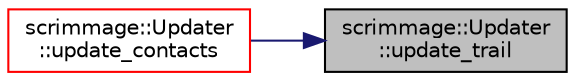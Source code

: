 digraph "scrimmage::Updater::update_trail"
{
 // LATEX_PDF_SIZE
  edge [fontname="Helvetica",fontsize="10",labelfontname="Helvetica",labelfontsize="10"];
  node [fontname="Helvetica",fontsize="10",shape=record];
  rankdir="RL";
  Node1 [label="scrimmage::Updater\l::update_trail",height=0.2,width=0.4,color="black", fillcolor="grey75", style="filled", fontcolor="black",tooltip=" "];
  Node1 -> Node2 [dir="back",color="midnightblue",fontsize="10",style="solid",fontname="Helvetica"];
  Node2 [label="scrimmage::Updater\l::update_contacts",height=0.2,width=0.4,color="red", fillcolor="white", style="filled",URL="$classscrimmage_1_1Updater.html#ac2a24759fd298cd7b86ee0cb6609101c",tooltip=" "];
}

